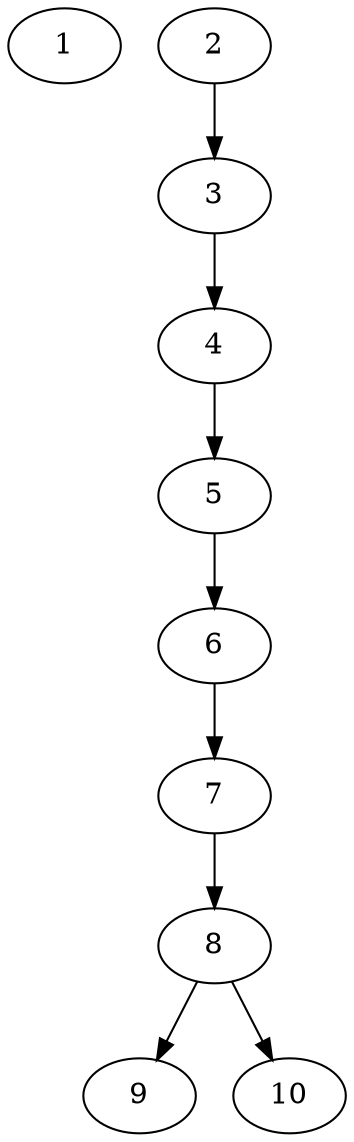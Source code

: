 // DAG (tier=1-easy, mode=compute, n=10, ccr=0.257, fat=0.445, density=0.258, regular=0.613, jump=0.046, mindata=262144, maxdata=2097152)
// DAG automatically generated by daggen at Sun Aug 24 16:33:32 2025
// /home/ermia/Project/Environments/daggen/bin/daggen --dot --ccr 0.257 --fat 0.445 --regular 0.613 --density 0.258 --jump 0.046 --mindata 262144 --maxdata 2097152 -n 10 
digraph G {
  1 [size="6645350627901702144", alpha="0.17", expect_size="3322675313950851072"]
  2 [size="917695299453976576", alpha="0.10", expect_size="458847649726988288"]
  2 -> 3 [size ="7554788753408"]
  3 [size="332844708906148", alpha="0.01", expect_size="166422354453074"]
  3 -> 4 [size ="13002552115200"]
  4 [size="8031163623288695", alpha="0.12", expect_size="4015581811644347"]
  4 -> 5 [size ="3382496460800"]
  5 [size="52677440760095416", alpha="0.16", expect_size="26338720380047708"]
  5 -> 6 [size ="22507004362752"]
  6 [size="1693397096759033856", alpha="0.04", expect_size="846698548379516928"]
  6 -> 7 [size ="11365691424768"]
  7 [size="2453754261902096", alpha="0.11", expect_size="1226877130951048"]
  7 -> 8 [size ="1335474782208"]
  8 [size="7707198649150734336", alpha="0.16", expect_size="3853599324575367168"]
  8 -> 9 [size ="31214354300928"]
  8 -> 10 [size ="31214354300928"]
  9 [size="2054043770451297", alpha="0.11", expect_size="1027021885225648"]
  10 [size="2997145552015065088", alpha="0.04", expect_size="1498572776007532544"]
}